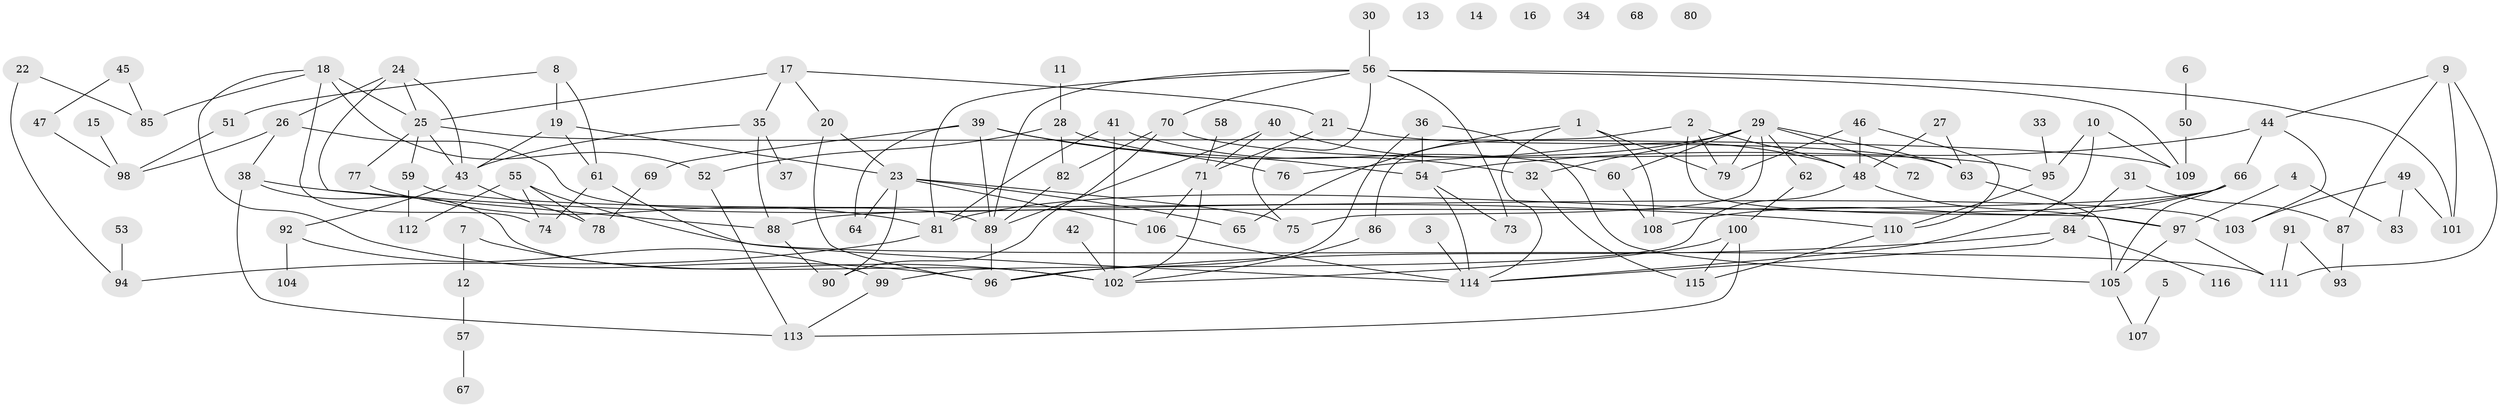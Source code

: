 // coarse degree distribution, {4: 0.1206896551724138, 1: 0.15517241379310345, 2: 0.1896551724137931, 14: 0.017241379310344827, 5: 0.10344827586206896, 3: 0.15517241379310345, 0: 0.10344827586206896, 6: 0.06896551724137931, 19: 0.017241379310344827, 9: 0.034482758620689655, 12: 0.017241379310344827, 7: 0.017241379310344827}
// Generated by graph-tools (version 1.1) at 2025/16/03/04/25 18:16:37]
// undirected, 116 vertices, 177 edges
graph export_dot {
graph [start="1"]
  node [color=gray90,style=filled];
  1;
  2;
  3;
  4;
  5;
  6;
  7;
  8;
  9;
  10;
  11;
  12;
  13;
  14;
  15;
  16;
  17;
  18;
  19;
  20;
  21;
  22;
  23;
  24;
  25;
  26;
  27;
  28;
  29;
  30;
  31;
  32;
  33;
  34;
  35;
  36;
  37;
  38;
  39;
  40;
  41;
  42;
  43;
  44;
  45;
  46;
  47;
  48;
  49;
  50;
  51;
  52;
  53;
  54;
  55;
  56;
  57;
  58;
  59;
  60;
  61;
  62;
  63;
  64;
  65;
  66;
  67;
  68;
  69;
  70;
  71;
  72;
  73;
  74;
  75;
  76;
  77;
  78;
  79;
  80;
  81;
  82;
  83;
  84;
  85;
  86;
  87;
  88;
  89;
  90;
  91;
  92;
  93;
  94;
  95;
  96;
  97;
  98;
  99;
  100;
  101;
  102;
  103;
  104;
  105;
  106;
  107;
  108;
  109;
  110;
  111;
  112;
  113;
  114;
  115;
  116;
  1 -- 65;
  1 -- 79;
  1 -- 108;
  1 -- 114;
  2 -- 48;
  2 -- 79;
  2 -- 86;
  2 -- 97;
  3 -- 114;
  4 -- 83;
  4 -- 97;
  5 -- 107;
  6 -- 50;
  7 -- 12;
  7 -- 102;
  8 -- 19;
  8 -- 51;
  8 -- 61;
  9 -- 44;
  9 -- 87;
  9 -- 101;
  9 -- 111;
  10 -- 95;
  10 -- 109;
  10 -- 114;
  11 -- 28;
  12 -- 57;
  15 -- 98;
  17 -- 20;
  17 -- 21;
  17 -- 25;
  17 -- 35;
  18 -- 25;
  18 -- 52;
  18 -- 74;
  18 -- 85;
  18 -- 96;
  19 -- 23;
  19 -- 43;
  19 -- 61;
  20 -- 23;
  20 -- 96;
  21 -- 63;
  21 -- 71;
  22 -- 85;
  22 -- 94;
  23 -- 64;
  23 -- 65;
  23 -- 75;
  23 -- 90;
  23 -- 106;
  24 -- 25;
  24 -- 26;
  24 -- 43;
  24 -- 88;
  25 -- 43;
  25 -- 59;
  25 -- 77;
  25 -- 109;
  26 -- 38;
  26 -- 89;
  26 -- 98;
  27 -- 48;
  27 -- 63;
  28 -- 32;
  28 -- 52;
  28 -- 82;
  29 -- 32;
  29 -- 60;
  29 -- 62;
  29 -- 63;
  29 -- 72;
  29 -- 75;
  29 -- 76;
  29 -- 79;
  30 -- 56;
  31 -- 84;
  31 -- 87;
  32 -- 115;
  33 -- 95;
  35 -- 37;
  35 -- 43;
  35 -- 88;
  36 -- 54;
  36 -- 96;
  36 -- 105;
  38 -- 102;
  38 -- 110;
  38 -- 113;
  39 -- 54;
  39 -- 64;
  39 -- 69;
  39 -- 76;
  39 -- 89;
  40 -- 48;
  40 -- 71;
  40 -- 89;
  41 -- 60;
  41 -- 81;
  41 -- 102;
  42 -- 102;
  43 -- 78;
  43 -- 92;
  44 -- 54;
  44 -- 66;
  44 -- 103;
  45 -- 47;
  45 -- 85;
  46 -- 48;
  46 -- 79;
  46 -- 110;
  47 -- 98;
  48 -- 97;
  48 -- 99;
  49 -- 83;
  49 -- 101;
  49 -- 103;
  50 -- 109;
  51 -- 98;
  52 -- 113;
  53 -- 94;
  54 -- 73;
  54 -- 114;
  55 -- 74;
  55 -- 78;
  55 -- 111;
  55 -- 112;
  56 -- 70;
  56 -- 73;
  56 -- 75;
  56 -- 81;
  56 -- 89;
  56 -- 101;
  56 -- 109;
  57 -- 67;
  58 -- 71;
  59 -- 103;
  59 -- 112;
  60 -- 108;
  61 -- 74;
  61 -- 114;
  62 -- 100;
  63 -- 105;
  66 -- 81;
  66 -- 88;
  66 -- 105;
  66 -- 108;
  69 -- 78;
  70 -- 82;
  70 -- 90;
  70 -- 95;
  71 -- 102;
  71 -- 106;
  77 -- 81;
  81 -- 94;
  82 -- 89;
  84 -- 96;
  84 -- 114;
  84 -- 116;
  86 -- 102;
  87 -- 93;
  88 -- 90;
  89 -- 96;
  91 -- 93;
  91 -- 111;
  92 -- 99;
  92 -- 104;
  95 -- 110;
  97 -- 105;
  97 -- 111;
  99 -- 113;
  100 -- 102;
  100 -- 113;
  100 -- 115;
  105 -- 107;
  106 -- 114;
  110 -- 115;
}
